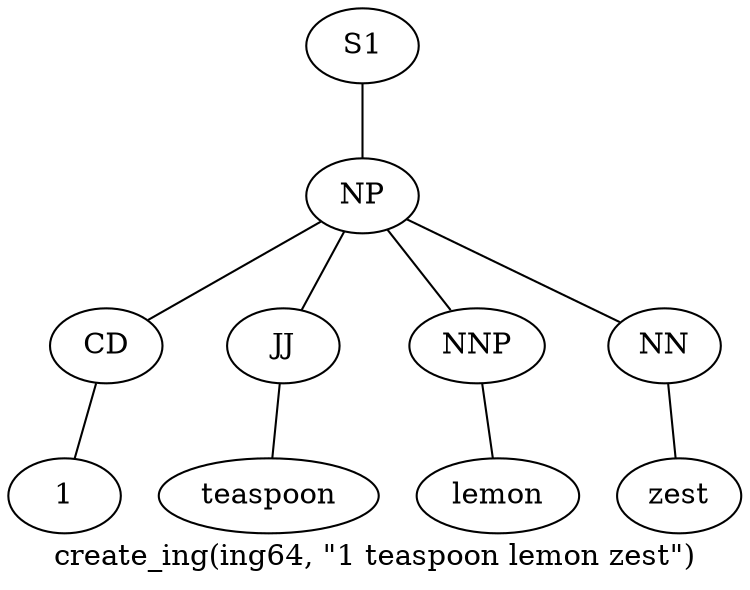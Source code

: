 graph SyntaxGraph {
	label = "create_ing(ing64, \"1 teaspoon lemon zest\")";
	Node0 [label="S1"];
	Node1 [label="NP"];
	Node2 [label="CD"];
	Node3 [label="1"];
	Node4 [label="JJ"];
	Node5 [label="teaspoon"];
	Node6 [label="NNP"];
	Node7 [label="lemon"];
	Node8 [label="NN"];
	Node9 [label="zest"];

	Node0 -- Node1;
	Node1 -- Node2;
	Node1 -- Node4;
	Node1 -- Node6;
	Node1 -- Node8;
	Node2 -- Node3;
	Node4 -- Node5;
	Node6 -- Node7;
	Node8 -- Node9;
}